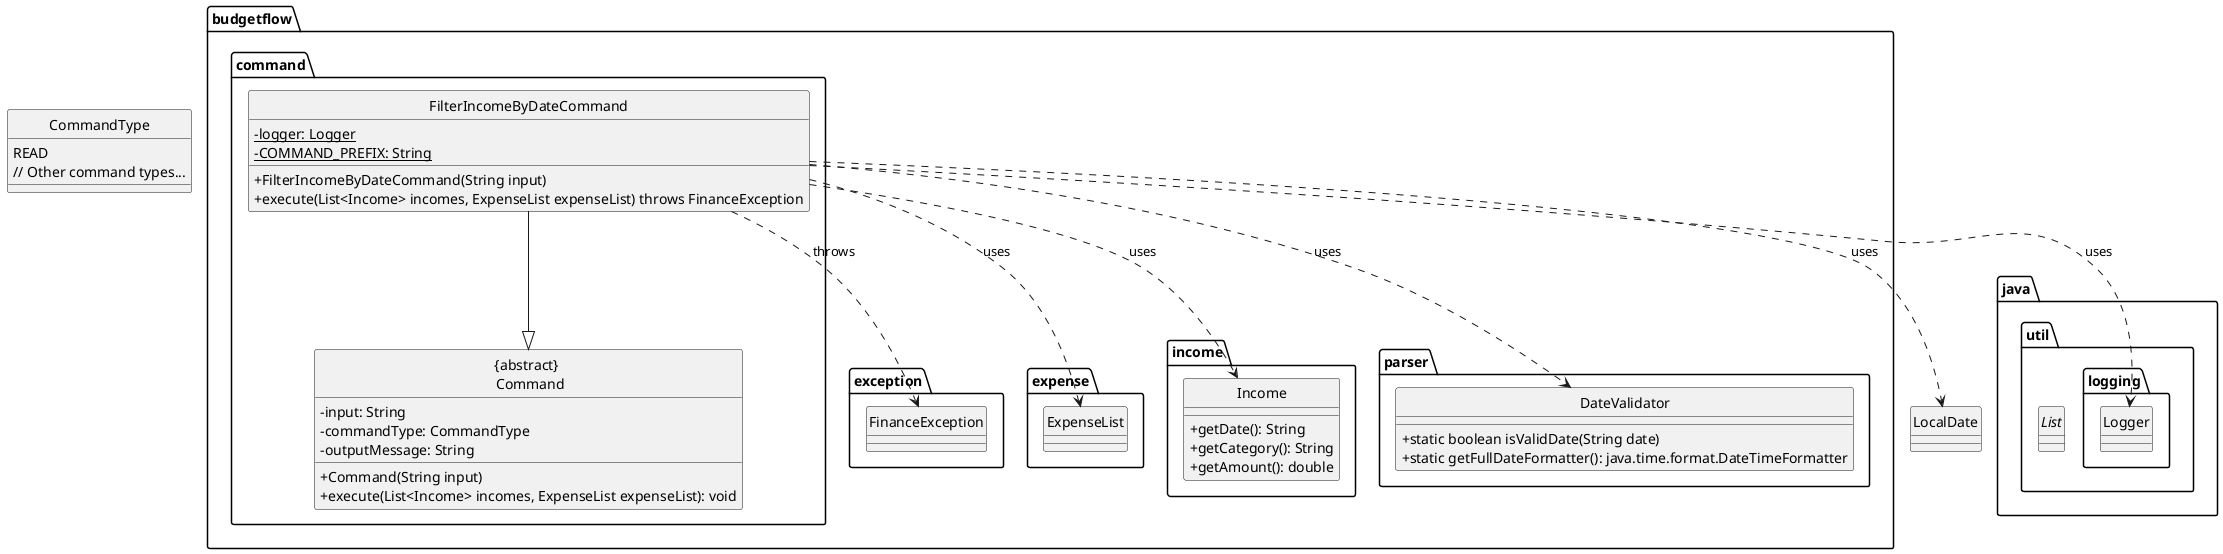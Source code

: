 @startuml
hide circle
skinparam classAttributeIconSize 0

package budgetflow.command {
    class "{abstract} \n Command" {
        - input: String
        - commandType: CommandType
        - outputMessage: String
        + Command(String input)
        + execute(List<Income> incomes, ExpenseList expenseList): void
    }

    class "FilterIncomeByDateCommand" {
        - {static} logger: Logger
        - {static} COMMAND_PREFIX: String
        + FilterIncomeByDateCommand(String input)
        + execute(List<Income> incomes, ExpenseList expenseList) throws FinanceException
    }

    "FilterIncomeByDateCommand" --|> "{abstract} \n Command"
}

package budgetflow.exception {
    class "FinanceException"
}

package budgetflow.expense {
    class ExpenseList
}

package budgetflow.income {
    class Income {
        + getDate(): String
        + getCategory(): String
        + getAmount(): double
    }
}

package budgetflow.parser {
    class DateValidator {
        + static boolean isValidDate(String date)
        + static getFullDateFormatter(): java.time.format.DateTimeFormatter
    }
}

package java.util {
    interface List
}

package java.util.logging {
    class Logger
}

enum CommandType {
    READ
    // Other command types...
}

"FilterIncomeByDateCommand" ..> "FinanceException" : throws
"FilterIncomeByDateCommand" ..> "Income" : uses
"FilterIncomeByDateCommand" ..> "ExpenseList" : uses
"FilterIncomeByDateCommand" ..> "Logger" : uses
"FilterIncomeByDateCommand" ..> "DateValidator" : uses
"FilterIncomeByDateCommand" ..> "LocalDate" : uses
@enduml